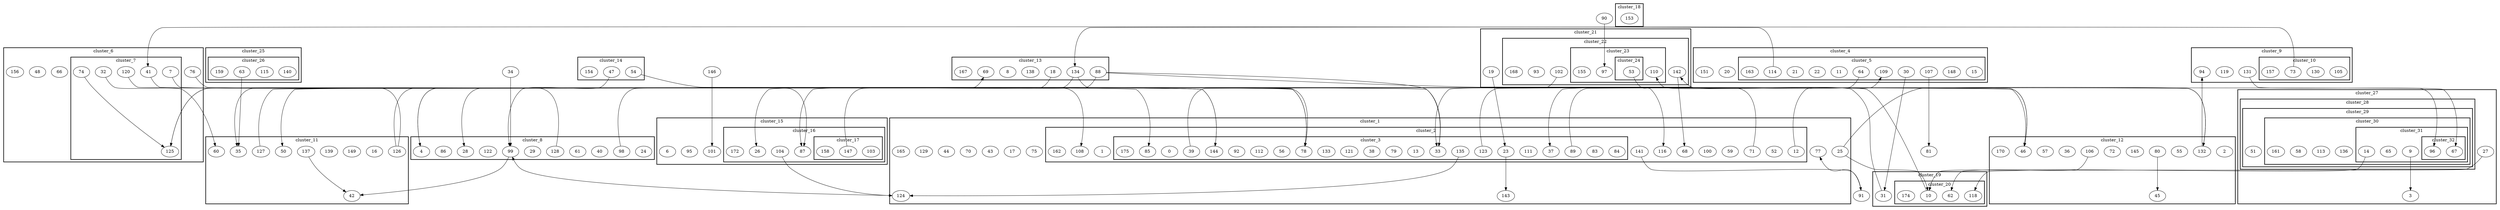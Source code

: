 digraph G {
subgraph cluster_1 {
style="bold"
label="cluster_1"
25
77
143
75
17
52
43
71
84
83
70
124
89
44
129
subgraph cluster_2 {
style="bold"
label="cluster_2"
59
100
12
116
52
23
71
108
68
1
84
141
subgraph cluster_3 {
style="bold"
label="cluster_3"
111
33
84
123
135
144
144
123
83
13
79
38
121
133
78
56
89
112
23
92
37
39
0
0
85
175
}
162
}
165
}
subgraph cluster_4 {
style="bold"
label="cluster_4"
20
subgraph cluster_5 {
style="bold"
label="cluster_5"
15
129
148
30
107
109
141
64
11
22
89
21
114
163
}
151
}
subgraph cluster_6 {
style="bold"
label="cluster_6"
76
66
13
111
48
107
subgraph cluster_7 {
style="bold"
label="cluster_7"
74
135
39
38
71
7
7
41
32
120
30
125
116
163
}
156
}
subgraph cluster_8 {
style="bold"
label="cluster_8"
24
98
121
40
61
128
39
29
7
4
122
99
61
86
28
165
}
subgraph cluster_9 {
style="bold"
label="cluster_9"
30
86
94
119
131
98
subgraph cluster_10 {
style="bold"
label="cluster_10"
39
12
148
105
130
73
123
157
}
156
}
subgraph cluster_11 {
style="bold"
label="cluster_11"
120
76
126
16
121
17
149
99
114
64
139
137
116
60
139
127
50
66
42
74
35
125
4
84
109
175
}
subgraph cluster_12 {
style="bold"
label="cluster_12"
141
2
132
105
86
55
80
145
20
43
45
64
72
106
36
122
57
25
133
46
170
}
subgraph cluster_13 {
style="bold"
label="cluster_13"
88
69
77
18
138
98
77
100
30
143
8
119
75
131
52
134
1
167
}
subgraph cluster_14 {
style="bold"
label="cluster_14"
85
54
17
47
154
}
subgraph cluster_15 {
style="bold"
label="cluster_15"
20
101
72
86
40
50
95
48
2
76
72
106
103
54
6
29
44
subgraph cluster_16 {
style="bold"
label="cluster_16"
43
126
28
124
133
87
139
111
94
12
98
17
116
134
104
66
36
105
26
71
24
1
subgraph cluster_17 {
style="bold"
label="cluster_17"
147
30
133
103
2
37
71
86
158
}
172
}
167
}
subgraph cluster_18 {
style="bold"
label="cluster_18"
44
29
44
153
}
subgraph cluster_19 {
style="bold"
label="cluster_19"
131
22
126
31
15
60
subgraph cluster_20 {
style="bold"
label="cluster_20"
55
118
100
56
78
50
10
66
86
86
35
128
95
6
104
12
120
62
50
132
75
84
73
40
174
}
156
}
subgraph cluster_21 {
style="bold"
label="cluster_21"
98
138
20
87
19
79
subgraph cluster_22 {
style="bold"
label="cluster_22"
40
80
54
88
121
102
29
10
92
50
4
39
135
80
142
93
6
11
subgraph cluster_23 {
style="bold"
label="cluster_23"
92
110
97
110
99
subgraph cluster_24 {
style="bold"
label="cluster_24"
79
24
18
50
85
54
10
147
41
42
53
101
20
64
133
165
}
155
}
168
}
156
}
subgraph cluster_25 {
style="bold"
label="cluster_25"
17
114
28
108
121
43
46
120
73
131
7
7
132
23
12
106
144
103
subgraph cluster_26 {
style="bold"
label="cluster_26"
101
140
60
111
45
44
54
115
63
159
}
168
}
subgraph cluster_27 {
style="bold"
label="cluster_27"
100
64
3
148
132
27
32
subgraph cluster_28 {
style="bold"
label="cluster_28"
23
63
63
108
76
13
67
subgraph cluster_29 {
style="bold"
label="cluster_29"
131
127
51
112
118
63
subgraph cluster_30 {
style="bold"
label="cluster_30"
10
142
127
6
100
136
113
58
109
140
80
subgraph cluster_31 {
style="bold"
label="cluster_31"
99
9
43
140
89
65
22
98
14
116
13
141
95
25
0
94
144
subgraph cluster_32 {
style="bold"
label="cluster_32"
30
45
13
140
96
32
88
67
11
159
}
167
}
161
}
156
}
157
}
157
}
88->87
4->78
88->33
98->87
19->23
34->99
137->42
132->94
7->78
25->132
102->33
127->69
64->37
53->116
147->108
114->41
27->118
9->3
76->144
30->31
134->50
106->10
63->35
31->110
47->99
123->132
73->134
46->28
142->68
89->132
131->67
25->10
14->62
124->99
146->101
135->124
54->33
120->85
74->125
126->46
126->125
32->60
107->81
39->96
90->97
41->144
46->4
141->91
10->142
99->42
18->26
91->77
128->125
12->109
104->124
80->45
71->35
134->78
88->46
23->143


}
